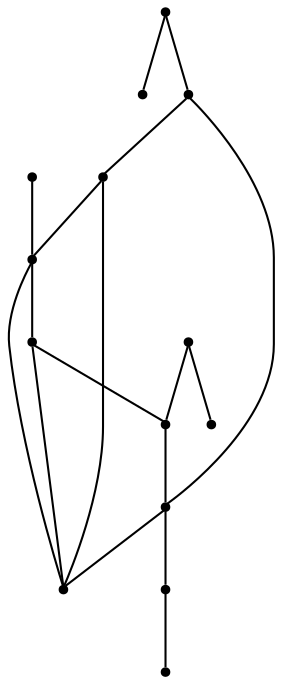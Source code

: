 graph {
  node [shape=point,comment="{\"directed\":false,\"doi\":\"10.1007/978-3-031-49275-4_6\",\"figure\":\"7 (1)\"}"]

  v0 [pos="1008.4523249137545,350.4098553143004"]
  v1 [pos="1008.4523249137545,383.7480910651948"]
  v2 [pos="941.7750362377577,350.4098553143004"]
  v3 [pos="941.7750362377577,383.7480910651948"]
  v4 [pos="875.0977475617609,350.4098553143004"]
  v5 [pos="875.0977475617609,383.7480910651948"]
  v6 [pos="1008.4523249137545,417.0863268160892"]
  v7 [pos="975.1136805757562,467.0936804424308"]
  v8 [pos="941.7750362377577,517.1010340687724"]
  v9 [pos="941.7750362377577,467.0936804424308"]
  v10 [pos="941.7750362377577,417.08632681608924"]
  v11 [pos="908.4363918997594,467.0936804424308"]
  v12 [pos="875.0977475617609,417.0863268160892"]
  v13 [pos="941.7750362377577,583.7775055705613"]

  v1 -- v0 [id="-9",pos="1008.4523249137545,383.7480910651948 1008.4523249137545,350.4098553143004 1008.4523249137545,350.4098553143004 1008.4523249137545,350.4098553143004"]
  v1 -- v6 [id="-10",pos="1008.4523249137545,383.7480910651948 1008.4523249137545,417.0863268160892 1008.4523249137545,417.0863268160892 1008.4523249137545,417.0863268160892"]
  v7 -- v8 [id="-11",pos="975.1136805757562,467.0936804424308 941.7750362377577,517.1010340687724 941.7750362377577,517.1010340687724 941.7750362377577,517.1010340687724"]
  v6 -- v7 [id="-12",pos="1008.4523249137545,417.0863268160892 975.1136805757562,467.0936804424308 975.1136805757562,467.0936804424308 975.1136805757562,467.0936804424308"]
  v3 -- v2 [id="-13",pos="941.7750362377577,383.7480910651948 941.7750362377577,350.4098553143004 941.7750362377577,350.4098553143004 941.7750362377577,350.4098553143004"]
  v9 -- v8 [id="-14",pos="941.7750362377577,467.0936804424308 941.7750362377577,517.1010340687724 941.7750362377577,517.1010340687724 941.7750362377577,517.1010340687724"]
  v10 -- v9 [id="-15",pos="941.7750362377577,417.08632681608924 941.7750362377577,467.0936804424308 941.7750362377577,467.0936804424308 941.7750362377577,467.0936804424308"]
  v10 -- v3 [id="-16",pos="941.7750362377577,417.08632681608924 941.7750362377577,383.7480910651948 941.7750362377577,383.7480910651948 941.7750362377577,383.7480910651948"]
  v10 -- v6 [id="-17",pos="941.7750362377577,417.08632681608924 1008.4523249137545,417.0863268160892 1008.4523249137545,417.0863268160892 1008.4523249137545,417.0863268160892"]
  v11 -- v12 [id="-18",pos="908.4363918997594,467.0936804424308 875.0977475617609,417.0863268160892 875.0977475617609,417.0863268160892 875.0977475617609,417.0863268160892"]
  v8 -- v11 [id="-19",pos="941.7750362377577,517.1010340687724 908.4363918997594,467.0936804424308 908.4363918997594,467.0936804424308 908.4363918997594,467.0936804424308"]
  v13 -- v8 [id="-20",pos="941.7750362377577,583.7775055705613 941.7750362377577,517.1010340687724 941.7750362377577,517.1010340687724 941.7750362377577,517.1010340687724"]
  v12 -- v10 [id="-21",pos="875.0977475617609,417.0863268160892 941.7750362377577,417.08632681608924 941.7750362377577,417.08632681608924 941.7750362377577,417.08632681608924"]
  v5 -- v4 [id="-22",pos="875.0977475617609,383.7480910651948 875.0977475617609,350.4098553143004 875.0977475617609,350.4098553143004 875.0977475617609,350.4098553143004"]
  v5 -- v12 [id="-23",pos="875.0977475617609,383.7480910651948 875.0977475617609,417.0863268160892 875.0977475617609,417.0863268160892 875.0977475617609,417.0863268160892"]
  v9 -- v7 [id="-24",pos="941.7750362377577,467.0936804424308 975.1136805757562,467.0936804424308 975.1136805757562,467.0936804424308 975.1136805757562,467.0936804424308"]
  v11 -- v9 [id="-25",pos="908.4363918997594,467.0936804424308 941.7750362377577,467.0936804424308 941.7750362377577,467.0936804424308 941.7750362377577,467.0936804424308"]
}
